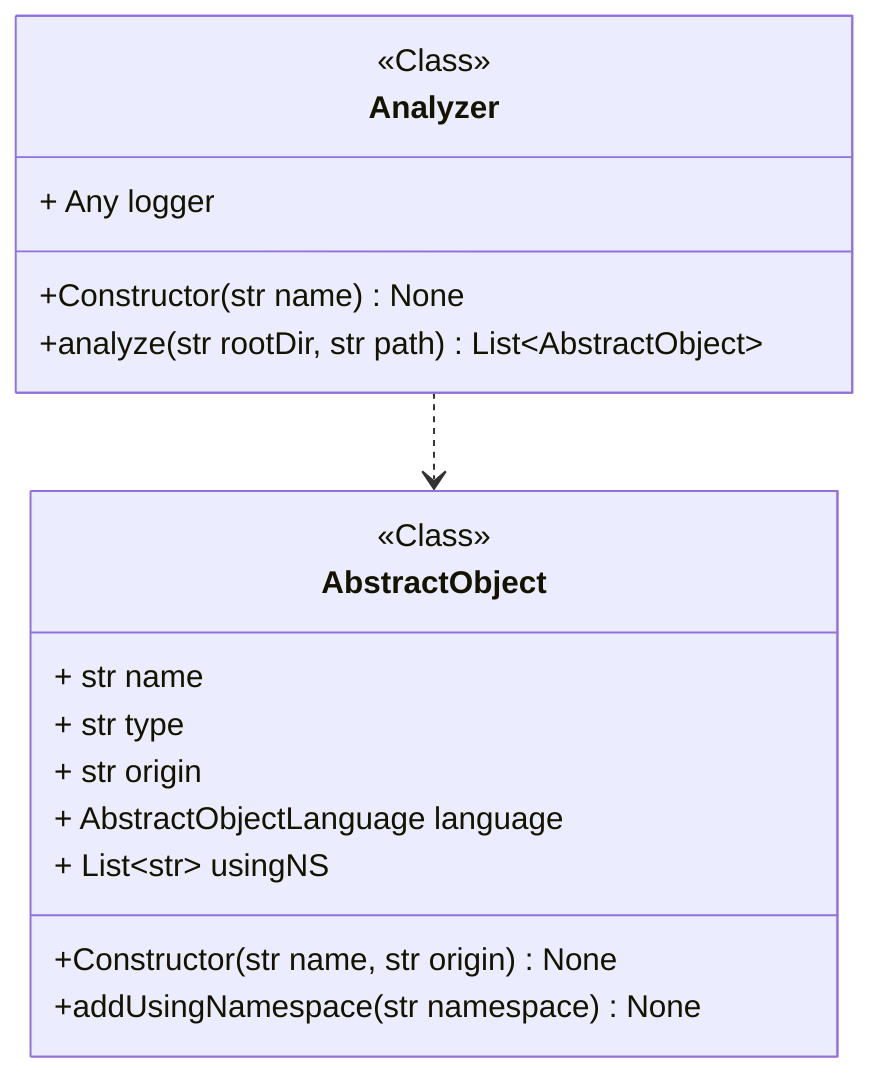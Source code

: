 classDiagram
class Analyzer {
<<Class>>
+ Any logger
+Constructor(str name) None
+analyze(str rootDir, str path) List~AbstractObject~
}
class AbstractObject {
<<Class>>
+ str name
+ str type
+ str origin
+ AbstractObjectLanguage language
+ List~str~ usingNS
+Constructor(str name, str origin) None
+addUsingNamespace(str namespace) None
}
link AbstractObject "class££pycodeanalyzer::core::abstraction::objects::AbstractObject"
Analyzer ..> AbstractObject